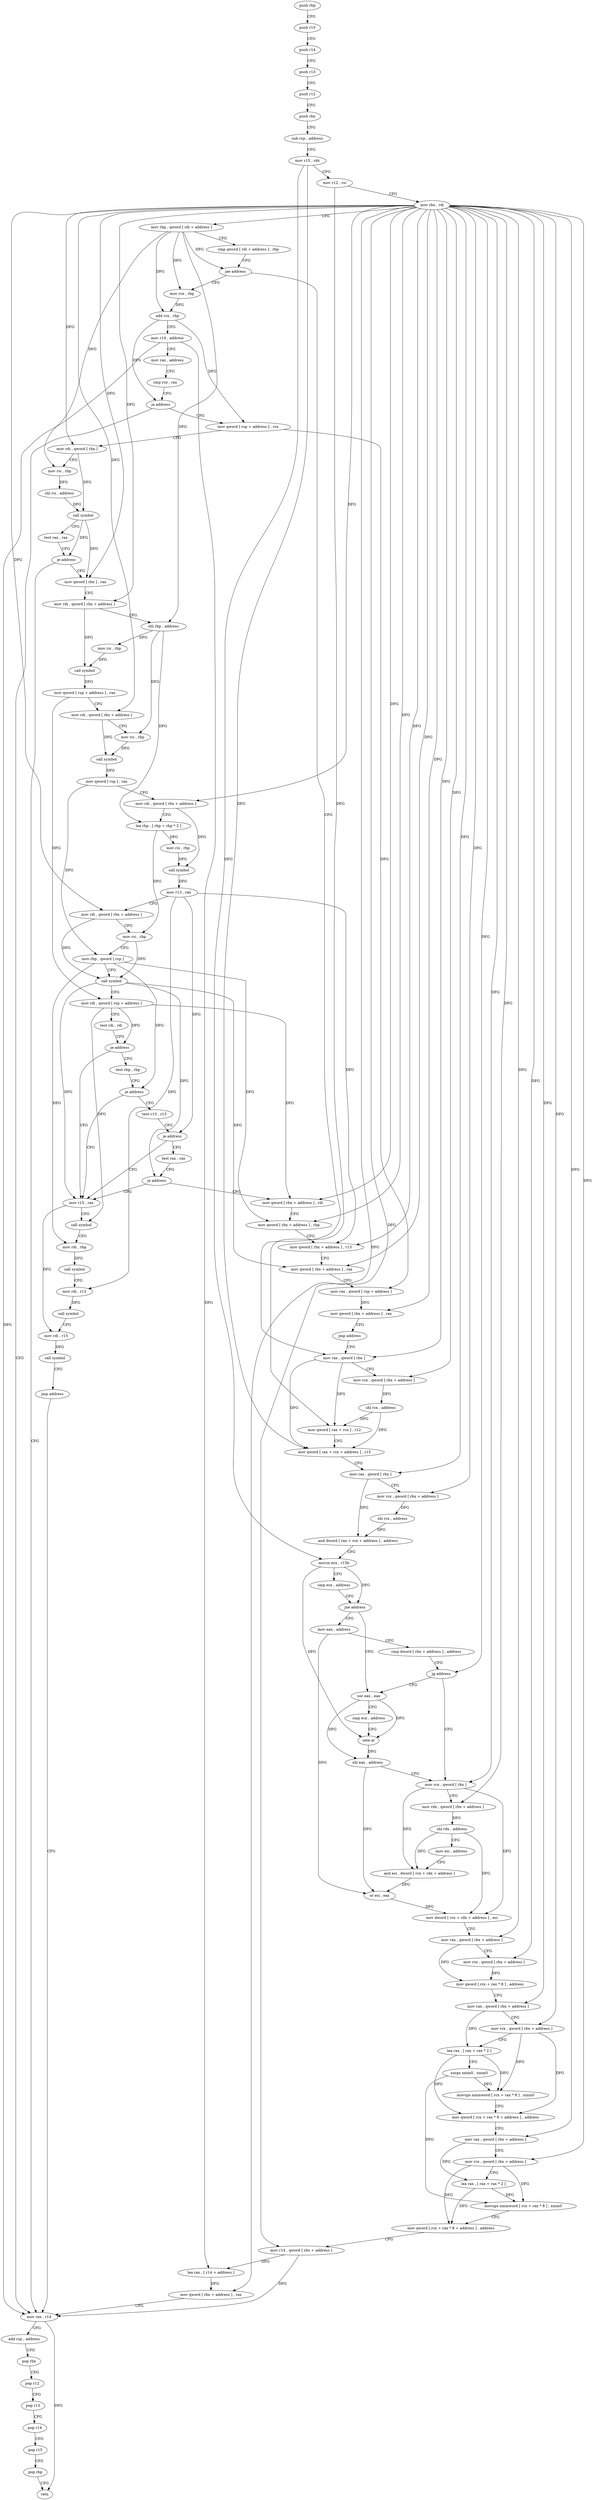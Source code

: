 digraph "func" {
"4324416" [label = "push rbp" ]
"4324417" [label = "push r15" ]
"4324419" [label = "push r14" ]
"4324421" [label = "push r13" ]
"4324423" [label = "push r12" ]
"4324425" [label = "push rbx" ]
"4324426" [label = "sub rsp , address" ]
"4324430" [label = "mov r15 , rdx" ]
"4324433" [label = "mov r12 , rsi" ]
"4324436" [label = "mov rbx , rdi" ]
"4324439" [label = "mov rbp , qword [ rdi + address ]" ]
"4324443" [label = "cmp qword [ rdi + address ] , rbp" ]
"4324447" [label = "jae address" ]
"4324651" [label = "mov rcx , rbp" ]
"4324453" [label = "mov rax , qword [ rbx ]" ]
"4324654" [label = "add rcx , rbp" ]
"4324657" [label = "mov r14 , address" ]
"4324664" [label = "mov rax , address" ]
"4324674" [label = "cmp rcx , rax" ]
"4324677" [label = "ja address" ]
"4324633" [label = "mov rax , r14" ]
"4324679" [label = "mov qword [ rsp + address ] , rcx" ]
"4324456" [label = "mov rcx , qword [ rbx + address ]" ]
"4324460" [label = "shl rcx , address" ]
"4324464" [label = "mov qword [ rax + rcx ] , r12" ]
"4324468" [label = "mov qword [ rax + rcx + address ] , r15" ]
"4324473" [label = "mov rax , qword [ rbx ]" ]
"4324476" [label = "mov rcx , qword [ rbx + address ]" ]
"4324480" [label = "shl rcx , address" ]
"4324484" [label = "and dword [ rax + rcx + address ] , address" ]
"4324492" [label = "movzx ecx , r15b" ]
"4324496" [label = "cmp ecx , address" ]
"4324499" [label = "jne address" ]
"4324515" [label = "xor eax , eax" ]
"4324501" [label = "mov eax , address" ]
"4324636" [label = "add rsp , address" ]
"4324640" [label = "pop rbx" ]
"4324641" [label = "pop r12" ]
"4324643" [label = "pop r13" ]
"4324645" [label = "pop r14" ]
"4324647" [label = "pop r15" ]
"4324649" [label = "pop rbp" ]
"4324650" [label = "retn" ]
"4324684" [label = "mov rdi , qword [ rbx ]" ]
"4324687" [label = "mov rsi , rbp" ]
"4324690" [label = "shl rsi , address" ]
"4324694" [label = "call symbol" ]
"4324699" [label = "test rax , rax" ]
"4324702" [label = "je address" ]
"4324704" [label = "mov qword [ rbx ] , rax" ]
"4324517" [label = "cmp ecx , address" ]
"4324520" [label = "sete al" ]
"4324523" [label = "shl eax , address" ]
"4324526" [label = "mov rcx , qword [ rbx ]" ]
"4324506" [label = "cmp dword [ rbx + address ] , address" ]
"4324513" [label = "jg address" ]
"4324707" [label = "mov rdi , qword [ rbx + address ]" ]
"4324711" [label = "shl rbp , address" ]
"4324715" [label = "mov rsi , rbp" ]
"4324718" [label = "call symbol" ]
"4324723" [label = "mov qword [ rsp + address ] , rax" ]
"4324728" [label = "mov rdi , qword [ rbx + address ]" ]
"4324732" [label = "mov rsi , rbp" ]
"4324735" [label = "call symbol" ]
"4324740" [label = "mov qword [ rsp ] , rax" ]
"4324744" [label = "mov rdi , qword [ rbx + address ]" ]
"4324748" [label = "lea rbp , [ rbp + rbp * 2 ]" ]
"4324753" [label = "mov rsi , rbp" ]
"4324756" [label = "call symbol" ]
"4324761" [label = "mov r13 , rax" ]
"4324764" [label = "mov rdi , qword [ rbx + address ]" ]
"4324768" [label = "mov rsi , rbp" ]
"4324771" [label = "mov rbp , qword [ rsp ]" ]
"4324775" [label = "call symbol" ]
"4324780" [label = "mov rdi , qword [ rsp + address ]" ]
"4324785" [label = "test rdi , rdi" ]
"4324788" [label = "je address" ]
"4324835" [label = "mov r15 , rax" ]
"4324790" [label = "test rbp , rbp" ]
"4324529" [label = "mov rdx , qword [ rbx + address ]" ]
"4324533" [label = "shl rdx , address" ]
"4324537" [label = "mov esi , address" ]
"4324542" [label = "and esi , dword [ rcx + rdx + address ]" ]
"4324546" [label = "or esi , eax" ]
"4324548" [label = "mov dword [ rcx + rdx + address ] , esi" ]
"4324552" [label = "mov rax , qword [ rbx + address ]" ]
"4324556" [label = "mov rcx , qword [ rbx + address ]" ]
"4324560" [label = "mov qword [ rcx + rax * 8 ] , address" ]
"4324568" [label = "mov rax , qword [ rbx + address ]" ]
"4324572" [label = "mov rcx , qword [ rbx + address ]" ]
"4324576" [label = "lea rax , [ rax + rax * 2 ]" ]
"4324580" [label = "xorps xmm0 , xmm0" ]
"4324583" [label = "movups xmmword [ rcx + rax * 8 ] , xmm0" ]
"4324587" [label = "mov qword [ rcx + rax * 8 + address ] , address" ]
"4324596" [label = "mov rax , qword [ rbx + address ]" ]
"4324600" [label = "mov rcx , qword [ rbx + address ]" ]
"4324604" [label = "lea rax , [ rax + rax * 2 ]" ]
"4324608" [label = "movups xmmword [ rcx + rax * 8 ] , xmm0" ]
"4324612" [label = "mov qword [ rcx + rax * 8 + address ] , address" ]
"4324621" [label = "mov r14 , qword [ rbx + address ]" ]
"4324625" [label = "lea rax , [ r14 + address ]" ]
"4324629" [label = "mov qword [ rbx + address ] , rax" ]
"4324838" [label = "call symbol" ]
"4324843" [label = "mov rdi , rbp" ]
"4324846" [label = "call symbol" ]
"4324851" [label = "mov rdi , r13" ]
"4324854" [label = "call symbol" ]
"4324859" [label = "mov rdi , r15" ]
"4324862" [label = "call symbol" ]
"4324867" [label = "jmp address" ]
"4324793" [label = "je address" ]
"4324795" [label = "test r13 , r13" ]
"4324798" [label = "je address" ]
"4324800" [label = "test rax , rax" ]
"4324803" [label = "je address" ]
"4324805" [label = "mov qword [ rbx + address ] , rdi" ]
"4324809" [label = "mov qword [ rbx + address ] , rbp" ]
"4324813" [label = "mov qword [ rbx + address ] , r13" ]
"4324817" [label = "mov qword [ rbx + address ] , rax" ]
"4324821" [label = "mov rax , qword [ rsp + address ]" ]
"4324826" [label = "mov qword [ rbx + address ] , rax" ]
"4324830" [label = "jmp address" ]
"4324416" -> "4324417" [ label = "CFG" ]
"4324417" -> "4324419" [ label = "CFG" ]
"4324419" -> "4324421" [ label = "CFG" ]
"4324421" -> "4324423" [ label = "CFG" ]
"4324423" -> "4324425" [ label = "CFG" ]
"4324425" -> "4324426" [ label = "CFG" ]
"4324426" -> "4324430" [ label = "CFG" ]
"4324430" -> "4324433" [ label = "CFG" ]
"4324430" -> "4324468" [ label = "DFG" ]
"4324430" -> "4324492" [ label = "DFG" ]
"4324433" -> "4324436" [ label = "CFG" ]
"4324433" -> "4324464" [ label = "DFG" ]
"4324436" -> "4324439" [ label = "CFG" ]
"4324436" -> "4324453" [ label = "DFG" ]
"4324436" -> "4324456" [ label = "DFG" ]
"4324436" -> "4324473" [ label = "DFG" ]
"4324436" -> "4324476" [ label = "DFG" ]
"4324436" -> "4324684" [ label = "DFG" ]
"4324436" -> "4324513" [ label = "DFG" ]
"4324436" -> "4324704" [ label = "DFG" ]
"4324436" -> "4324707" [ label = "DFG" ]
"4324436" -> "4324728" [ label = "DFG" ]
"4324436" -> "4324744" [ label = "DFG" ]
"4324436" -> "4324764" [ label = "DFG" ]
"4324436" -> "4324526" [ label = "DFG" ]
"4324436" -> "4324529" [ label = "DFG" ]
"4324436" -> "4324552" [ label = "DFG" ]
"4324436" -> "4324556" [ label = "DFG" ]
"4324436" -> "4324568" [ label = "DFG" ]
"4324436" -> "4324572" [ label = "DFG" ]
"4324436" -> "4324596" [ label = "DFG" ]
"4324436" -> "4324600" [ label = "DFG" ]
"4324436" -> "4324621" [ label = "DFG" ]
"4324436" -> "4324629" [ label = "DFG" ]
"4324436" -> "4324805" [ label = "DFG" ]
"4324436" -> "4324809" [ label = "DFG" ]
"4324436" -> "4324813" [ label = "DFG" ]
"4324436" -> "4324817" [ label = "DFG" ]
"4324436" -> "4324826" [ label = "DFG" ]
"4324439" -> "4324443" [ label = "CFG" ]
"4324439" -> "4324447" [ label = "DFG" ]
"4324439" -> "4324651" [ label = "DFG" ]
"4324439" -> "4324654" [ label = "DFG" ]
"4324439" -> "4324687" [ label = "DFG" ]
"4324439" -> "4324711" [ label = "DFG" ]
"4324443" -> "4324447" [ label = "CFG" ]
"4324447" -> "4324651" [ label = "CFG" ]
"4324447" -> "4324453" [ label = "CFG" ]
"4324651" -> "4324654" [ label = "DFG" ]
"4324453" -> "4324456" [ label = "CFG" ]
"4324453" -> "4324464" [ label = "DFG" ]
"4324453" -> "4324468" [ label = "DFG" ]
"4324654" -> "4324657" [ label = "CFG" ]
"4324654" -> "4324677" [ label = "DFG" ]
"4324654" -> "4324679" [ label = "DFG" ]
"4324657" -> "4324664" [ label = "CFG" ]
"4324657" -> "4324633" [ label = "DFG" ]
"4324657" -> "4324625" [ label = "DFG" ]
"4324664" -> "4324674" [ label = "CFG" ]
"4324674" -> "4324677" [ label = "CFG" ]
"4324677" -> "4324633" [ label = "CFG" ]
"4324677" -> "4324679" [ label = "CFG" ]
"4324633" -> "4324636" [ label = "CFG" ]
"4324633" -> "4324650" [ label = "DFG" ]
"4324679" -> "4324684" [ label = "CFG" ]
"4324679" -> "4324821" [ label = "DFG" ]
"4324456" -> "4324460" [ label = "DFG" ]
"4324460" -> "4324464" [ label = "DFG" ]
"4324460" -> "4324468" [ label = "DFG" ]
"4324464" -> "4324468" [ label = "CFG" ]
"4324468" -> "4324473" [ label = "CFG" ]
"4324473" -> "4324476" [ label = "CFG" ]
"4324473" -> "4324484" [ label = "DFG" ]
"4324476" -> "4324480" [ label = "DFG" ]
"4324480" -> "4324484" [ label = "DFG" ]
"4324484" -> "4324492" [ label = "CFG" ]
"4324492" -> "4324496" [ label = "CFG" ]
"4324492" -> "4324499" [ label = "DFG" ]
"4324492" -> "4324520" [ label = "DFG" ]
"4324496" -> "4324499" [ label = "CFG" ]
"4324499" -> "4324515" [ label = "CFG" ]
"4324499" -> "4324501" [ label = "CFG" ]
"4324515" -> "4324517" [ label = "CFG" ]
"4324515" -> "4324520" [ label = "DFG" ]
"4324515" -> "4324523" [ label = "DFG" ]
"4324501" -> "4324506" [ label = "CFG" ]
"4324501" -> "4324546" [ label = "DFG" ]
"4324636" -> "4324640" [ label = "CFG" ]
"4324640" -> "4324641" [ label = "CFG" ]
"4324641" -> "4324643" [ label = "CFG" ]
"4324643" -> "4324645" [ label = "CFG" ]
"4324645" -> "4324647" [ label = "CFG" ]
"4324647" -> "4324649" [ label = "CFG" ]
"4324649" -> "4324650" [ label = "CFG" ]
"4324684" -> "4324687" [ label = "CFG" ]
"4324684" -> "4324694" [ label = "DFG" ]
"4324687" -> "4324690" [ label = "DFG" ]
"4324690" -> "4324694" [ label = "DFG" ]
"4324694" -> "4324699" [ label = "CFG" ]
"4324694" -> "4324702" [ label = "DFG" ]
"4324694" -> "4324704" [ label = "DFG" ]
"4324699" -> "4324702" [ label = "CFG" ]
"4324702" -> "4324633" [ label = "CFG" ]
"4324702" -> "4324704" [ label = "CFG" ]
"4324704" -> "4324707" [ label = "CFG" ]
"4324517" -> "4324520" [ label = "CFG" ]
"4324520" -> "4324523" [ label = "DFG" ]
"4324523" -> "4324526" [ label = "CFG" ]
"4324523" -> "4324546" [ label = "DFG" ]
"4324526" -> "4324529" [ label = "CFG" ]
"4324526" -> "4324542" [ label = "DFG" ]
"4324526" -> "4324548" [ label = "DFG" ]
"4324506" -> "4324513" [ label = "CFG" ]
"4324513" -> "4324526" [ label = "CFG" ]
"4324513" -> "4324515" [ label = "CFG" ]
"4324707" -> "4324711" [ label = "CFG" ]
"4324707" -> "4324718" [ label = "DFG" ]
"4324711" -> "4324715" [ label = "DFG" ]
"4324711" -> "4324732" [ label = "DFG" ]
"4324711" -> "4324748" [ label = "DFG" ]
"4324715" -> "4324718" [ label = "DFG" ]
"4324718" -> "4324723" [ label = "DFG" ]
"4324723" -> "4324728" [ label = "CFG" ]
"4324723" -> "4324780" [ label = "DFG" ]
"4324728" -> "4324732" [ label = "CFG" ]
"4324728" -> "4324735" [ label = "DFG" ]
"4324732" -> "4324735" [ label = "DFG" ]
"4324735" -> "4324740" [ label = "DFG" ]
"4324740" -> "4324744" [ label = "CFG" ]
"4324740" -> "4324771" [ label = "DFG" ]
"4324744" -> "4324748" [ label = "CFG" ]
"4324744" -> "4324756" [ label = "DFG" ]
"4324748" -> "4324753" [ label = "DFG" ]
"4324748" -> "4324768" [ label = "DFG" ]
"4324753" -> "4324756" [ label = "DFG" ]
"4324756" -> "4324761" [ label = "DFG" ]
"4324761" -> "4324764" [ label = "CFG" ]
"4324761" -> "4324851" [ label = "DFG" ]
"4324761" -> "4324798" [ label = "DFG" ]
"4324761" -> "4324813" [ label = "DFG" ]
"4324764" -> "4324768" [ label = "CFG" ]
"4324764" -> "4324775" [ label = "DFG" ]
"4324768" -> "4324771" [ label = "CFG" ]
"4324768" -> "4324775" [ label = "DFG" ]
"4324771" -> "4324775" [ label = "CFG" ]
"4324771" -> "4324843" [ label = "DFG" ]
"4324771" -> "4324793" [ label = "DFG" ]
"4324771" -> "4324809" [ label = "DFG" ]
"4324775" -> "4324780" [ label = "CFG" ]
"4324775" -> "4324835" [ label = "DFG" ]
"4324775" -> "4324803" [ label = "DFG" ]
"4324775" -> "4324817" [ label = "DFG" ]
"4324780" -> "4324785" [ label = "CFG" ]
"4324780" -> "4324788" [ label = "DFG" ]
"4324780" -> "4324838" [ label = "DFG" ]
"4324780" -> "4324805" [ label = "DFG" ]
"4324785" -> "4324788" [ label = "CFG" ]
"4324788" -> "4324835" [ label = "CFG" ]
"4324788" -> "4324790" [ label = "CFG" ]
"4324835" -> "4324838" [ label = "CFG" ]
"4324835" -> "4324859" [ label = "DFG" ]
"4324790" -> "4324793" [ label = "CFG" ]
"4324529" -> "4324533" [ label = "DFG" ]
"4324533" -> "4324537" [ label = "CFG" ]
"4324533" -> "4324542" [ label = "DFG" ]
"4324533" -> "4324548" [ label = "DFG" ]
"4324537" -> "4324542" [ label = "CFG" ]
"4324542" -> "4324546" [ label = "DFG" ]
"4324546" -> "4324548" [ label = "DFG" ]
"4324548" -> "4324552" [ label = "CFG" ]
"4324552" -> "4324556" [ label = "CFG" ]
"4324552" -> "4324560" [ label = "DFG" ]
"4324556" -> "4324560" [ label = "DFG" ]
"4324560" -> "4324568" [ label = "CFG" ]
"4324568" -> "4324572" [ label = "CFG" ]
"4324568" -> "4324576" [ label = "DFG" ]
"4324572" -> "4324576" [ label = "CFG" ]
"4324572" -> "4324583" [ label = "DFG" ]
"4324572" -> "4324587" [ label = "DFG" ]
"4324576" -> "4324580" [ label = "CFG" ]
"4324576" -> "4324583" [ label = "DFG" ]
"4324576" -> "4324587" [ label = "DFG" ]
"4324580" -> "4324583" [ label = "DFG" ]
"4324580" -> "4324608" [ label = "DFG" ]
"4324583" -> "4324587" [ label = "CFG" ]
"4324587" -> "4324596" [ label = "CFG" ]
"4324596" -> "4324600" [ label = "CFG" ]
"4324596" -> "4324604" [ label = "DFG" ]
"4324600" -> "4324604" [ label = "CFG" ]
"4324600" -> "4324608" [ label = "DFG" ]
"4324600" -> "4324612" [ label = "DFG" ]
"4324604" -> "4324608" [ label = "DFG" ]
"4324604" -> "4324612" [ label = "DFG" ]
"4324608" -> "4324612" [ label = "CFG" ]
"4324612" -> "4324621" [ label = "CFG" ]
"4324621" -> "4324625" [ label = "DFG" ]
"4324621" -> "4324633" [ label = "DFG" ]
"4324625" -> "4324629" [ label = "DFG" ]
"4324629" -> "4324633" [ label = "CFG" ]
"4324838" -> "4324843" [ label = "CFG" ]
"4324843" -> "4324846" [ label = "DFG" ]
"4324846" -> "4324851" [ label = "CFG" ]
"4324851" -> "4324854" [ label = "DFG" ]
"4324854" -> "4324859" [ label = "CFG" ]
"4324859" -> "4324862" [ label = "DFG" ]
"4324862" -> "4324867" [ label = "CFG" ]
"4324867" -> "4324633" [ label = "CFG" ]
"4324793" -> "4324835" [ label = "CFG" ]
"4324793" -> "4324795" [ label = "CFG" ]
"4324795" -> "4324798" [ label = "CFG" ]
"4324798" -> "4324835" [ label = "CFG" ]
"4324798" -> "4324800" [ label = "CFG" ]
"4324800" -> "4324803" [ label = "CFG" ]
"4324803" -> "4324835" [ label = "CFG" ]
"4324803" -> "4324805" [ label = "CFG" ]
"4324805" -> "4324809" [ label = "CFG" ]
"4324809" -> "4324813" [ label = "CFG" ]
"4324813" -> "4324817" [ label = "CFG" ]
"4324817" -> "4324821" [ label = "CFG" ]
"4324821" -> "4324826" [ label = "DFG" ]
"4324826" -> "4324830" [ label = "CFG" ]
"4324830" -> "4324453" [ label = "CFG" ]
}
